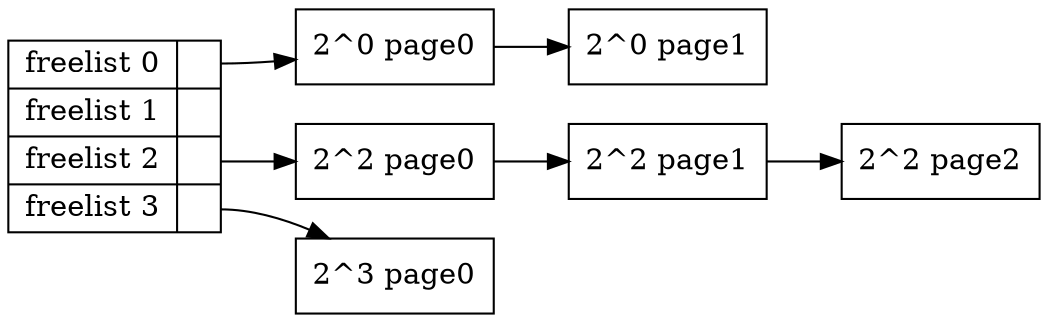 digraph {
graph [
rankdir="LR"
]
node [
shape="record"
]
"free_area" [
label="{ freelist 0 | <order0> }|{ freelist 1 | <order1> }|{ freelist 2 | <order2>}| {freelist 3 | <order3>}"           
]

"free_area": "order0" -> "2^0 page0" -> "2^0 page1" 
"free_area": "order2" -> "2^2 page0" -> "2^2 page1" -> "2^2 page2"
"free_area": "order3" -> "2^3 page0"
}
